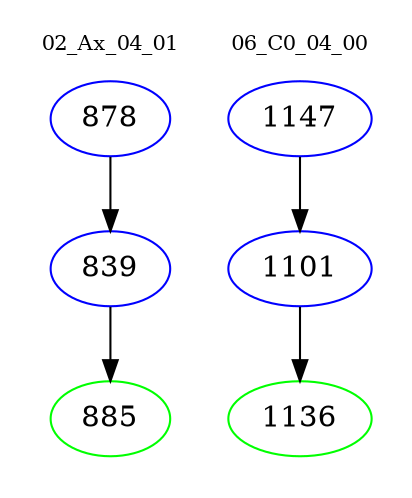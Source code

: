 digraph{
subgraph cluster_0 {
color = white
label = "02_Ax_04_01";
fontsize=10;
T0_878 [label="878", color="blue"]
T0_878 -> T0_839 [color="black"]
T0_839 [label="839", color="blue"]
T0_839 -> T0_885 [color="black"]
T0_885 [label="885", color="green"]
}
subgraph cluster_1 {
color = white
label = "06_C0_04_00";
fontsize=10;
T1_1147 [label="1147", color="blue"]
T1_1147 -> T1_1101 [color="black"]
T1_1101 [label="1101", color="blue"]
T1_1101 -> T1_1136 [color="black"]
T1_1136 [label="1136", color="green"]
}
}
